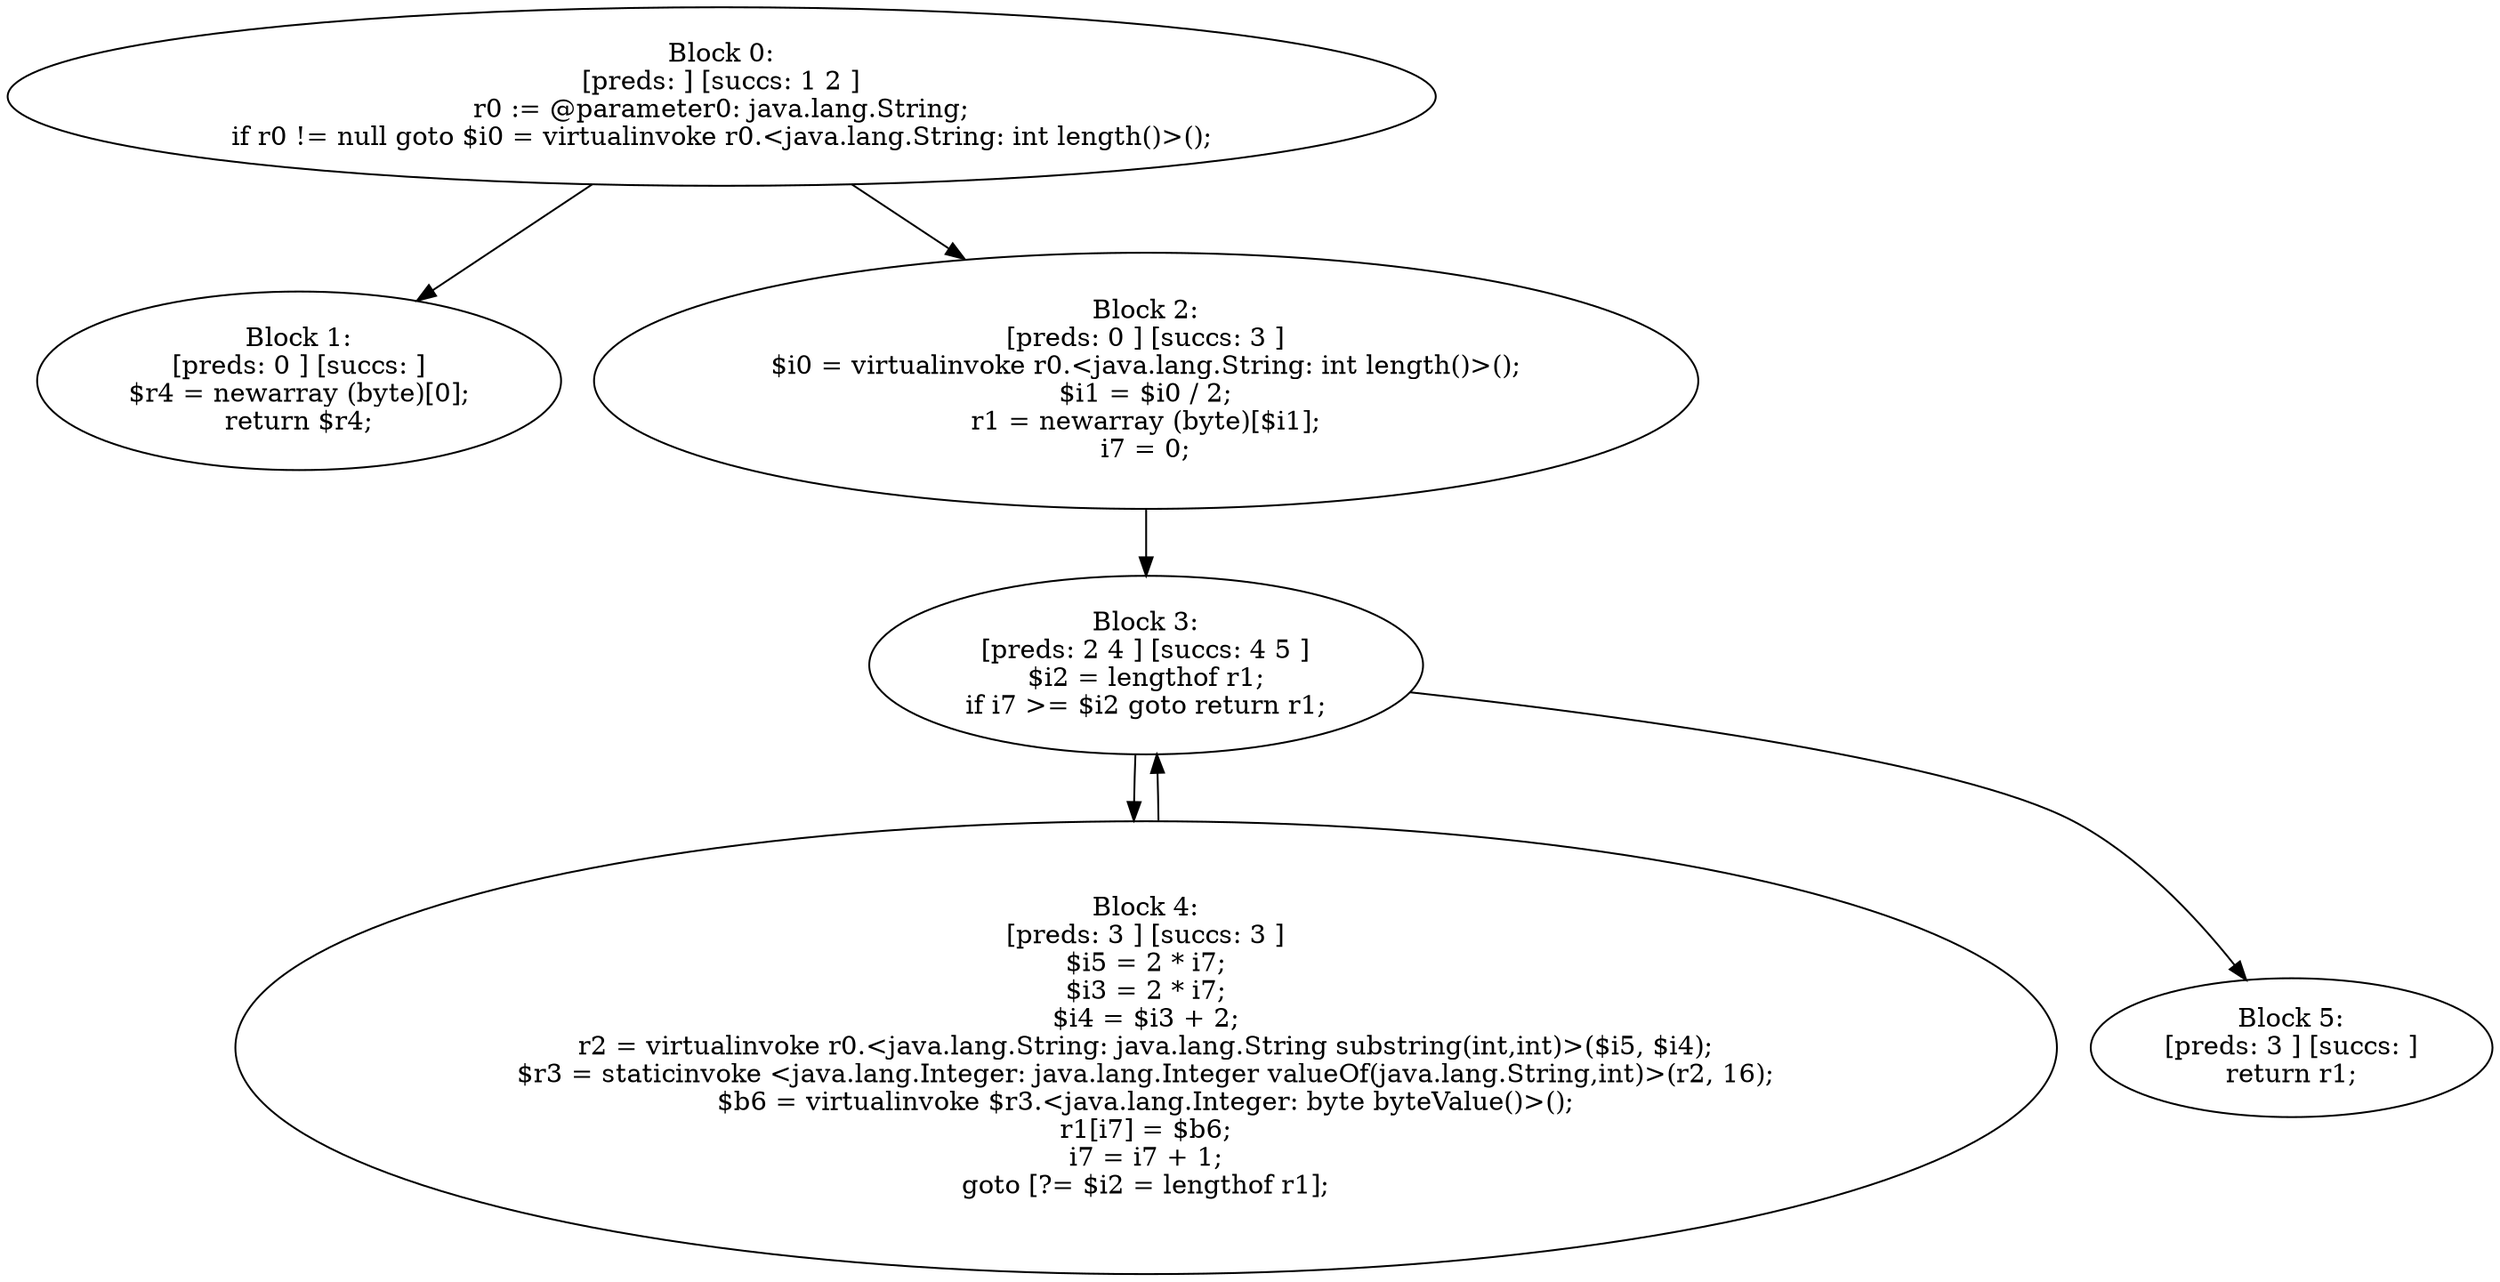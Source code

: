 digraph "unitGraph" {
    "Block 0:
[preds: ] [succs: 1 2 ]
r0 := @parameter0: java.lang.String;
if r0 != null goto $i0 = virtualinvoke r0.<java.lang.String: int length()>();
"
    "Block 1:
[preds: 0 ] [succs: ]
$r4 = newarray (byte)[0];
return $r4;
"
    "Block 2:
[preds: 0 ] [succs: 3 ]
$i0 = virtualinvoke r0.<java.lang.String: int length()>();
$i1 = $i0 / 2;
r1 = newarray (byte)[$i1];
i7 = 0;
"
    "Block 3:
[preds: 2 4 ] [succs: 4 5 ]
$i2 = lengthof r1;
if i7 >= $i2 goto return r1;
"
    "Block 4:
[preds: 3 ] [succs: 3 ]
$i5 = 2 * i7;
$i3 = 2 * i7;
$i4 = $i3 + 2;
r2 = virtualinvoke r0.<java.lang.String: java.lang.String substring(int,int)>($i5, $i4);
$r3 = staticinvoke <java.lang.Integer: java.lang.Integer valueOf(java.lang.String,int)>(r2, 16);
$b6 = virtualinvoke $r3.<java.lang.Integer: byte byteValue()>();
r1[i7] = $b6;
i7 = i7 + 1;
goto [?= $i2 = lengthof r1];
"
    "Block 5:
[preds: 3 ] [succs: ]
return r1;
"
    "Block 0:
[preds: ] [succs: 1 2 ]
r0 := @parameter0: java.lang.String;
if r0 != null goto $i0 = virtualinvoke r0.<java.lang.String: int length()>();
"->"Block 1:
[preds: 0 ] [succs: ]
$r4 = newarray (byte)[0];
return $r4;
";
    "Block 0:
[preds: ] [succs: 1 2 ]
r0 := @parameter0: java.lang.String;
if r0 != null goto $i0 = virtualinvoke r0.<java.lang.String: int length()>();
"->"Block 2:
[preds: 0 ] [succs: 3 ]
$i0 = virtualinvoke r0.<java.lang.String: int length()>();
$i1 = $i0 / 2;
r1 = newarray (byte)[$i1];
i7 = 0;
";
    "Block 2:
[preds: 0 ] [succs: 3 ]
$i0 = virtualinvoke r0.<java.lang.String: int length()>();
$i1 = $i0 / 2;
r1 = newarray (byte)[$i1];
i7 = 0;
"->"Block 3:
[preds: 2 4 ] [succs: 4 5 ]
$i2 = lengthof r1;
if i7 >= $i2 goto return r1;
";
    "Block 3:
[preds: 2 4 ] [succs: 4 5 ]
$i2 = lengthof r1;
if i7 >= $i2 goto return r1;
"->"Block 4:
[preds: 3 ] [succs: 3 ]
$i5 = 2 * i7;
$i3 = 2 * i7;
$i4 = $i3 + 2;
r2 = virtualinvoke r0.<java.lang.String: java.lang.String substring(int,int)>($i5, $i4);
$r3 = staticinvoke <java.lang.Integer: java.lang.Integer valueOf(java.lang.String,int)>(r2, 16);
$b6 = virtualinvoke $r3.<java.lang.Integer: byte byteValue()>();
r1[i7] = $b6;
i7 = i7 + 1;
goto [?= $i2 = lengthof r1];
";
    "Block 3:
[preds: 2 4 ] [succs: 4 5 ]
$i2 = lengthof r1;
if i7 >= $i2 goto return r1;
"->"Block 5:
[preds: 3 ] [succs: ]
return r1;
";
    "Block 4:
[preds: 3 ] [succs: 3 ]
$i5 = 2 * i7;
$i3 = 2 * i7;
$i4 = $i3 + 2;
r2 = virtualinvoke r0.<java.lang.String: java.lang.String substring(int,int)>($i5, $i4);
$r3 = staticinvoke <java.lang.Integer: java.lang.Integer valueOf(java.lang.String,int)>(r2, 16);
$b6 = virtualinvoke $r3.<java.lang.Integer: byte byteValue()>();
r1[i7] = $b6;
i7 = i7 + 1;
goto [?= $i2 = lengthof r1];
"->"Block 3:
[preds: 2 4 ] [succs: 4 5 ]
$i2 = lengthof r1;
if i7 >= $i2 goto return r1;
";
}
